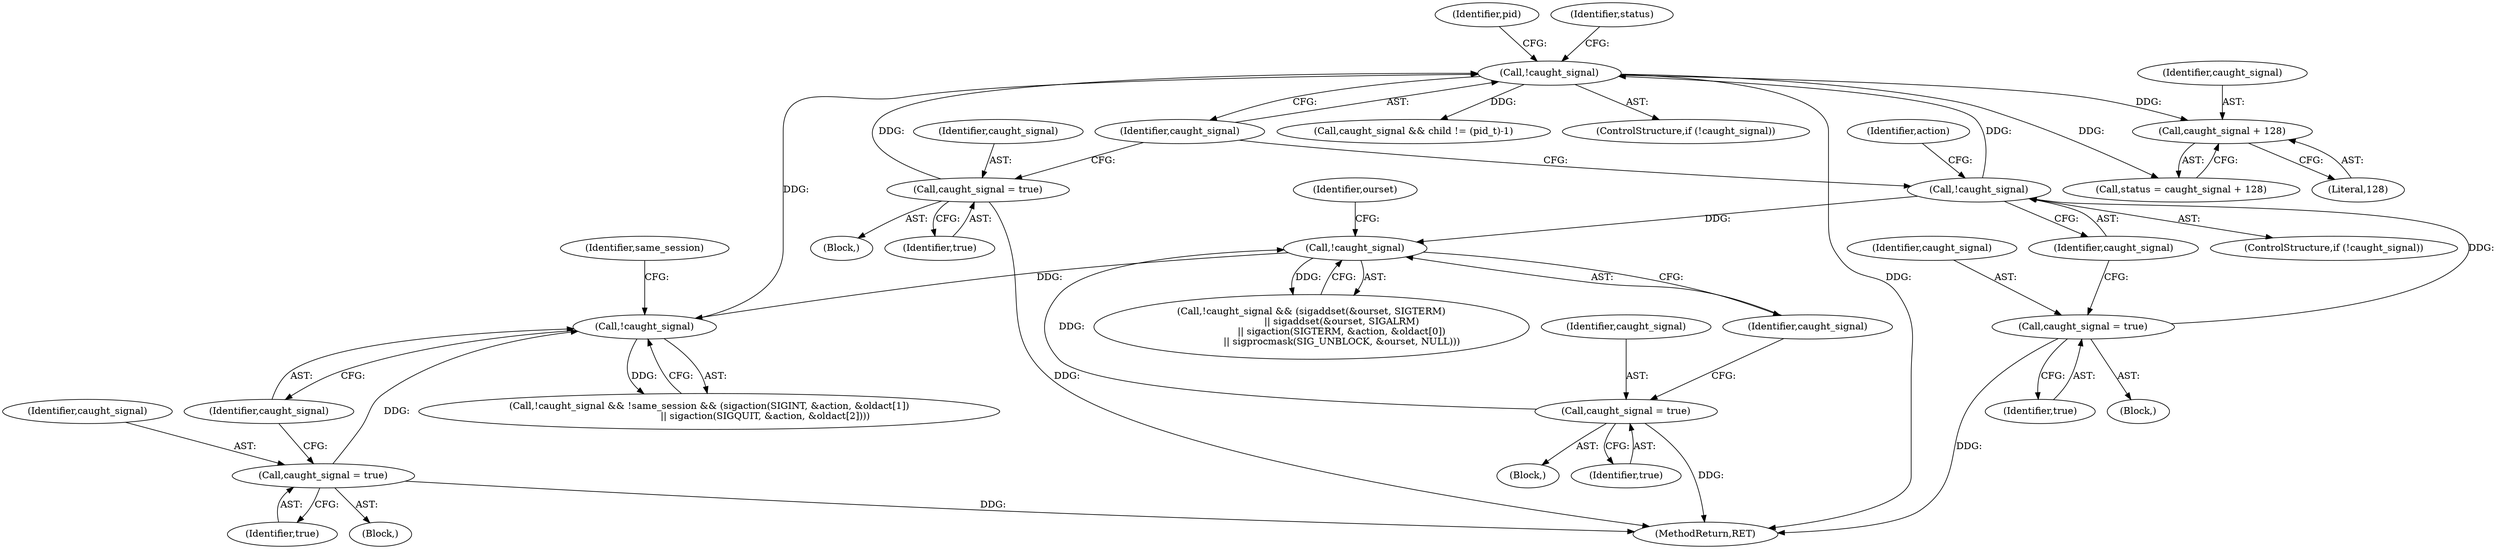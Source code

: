digraph "0_util-linux_dffab154d29a288aa171ff50263ecc8f2e14a891@API" {
"1000381" [label="(Call,caught_signal + 128)"];
"1000303" [label="(Call,!caught_signal)"];
"1000193" [label="(Call,!caught_signal)"];
"1000189" [label="(Call,caught_signal = true)"];
"1000273" [label="(Call,!caught_signal)"];
"1000238" [label="(Call,!caught_signal)"];
"1000233" [label="(Call,caught_signal = true)"];
"1000268" [label="(Call,caught_signal = true)"];
"1000299" [label="(Call,caught_signal = true)"];
"1000381" [label="(Call,caught_signal + 128)"];
"1000272" [label="(Call,!caught_signal && !same_session && (sigaction(SIGINT, &action, &oldact[1])\n                                     || sigaction(SIGQUIT, &action, &oldact[2])))"];
"1000237" [label="(Call,!caught_signal && (sigaddset(&ourset, SIGTERM)\n                    || sigaddset(&ourset, SIGALRM)\n                    || sigaction(SIGTERM, &action, &oldact[0])\n                    || sigprocmask(SIG_UNBLOCK, &ourset, NULL)))"];
"1000268" [label="(Call,caught_signal = true)"];
"1000235" [label="(Identifier,true)"];
"1000273" [label="(Call,!caught_signal)"];
"1000300" [label="(Identifier,caught_signal)"];
"1000301" [label="(Identifier,true)"];
"1000270" [label="(Identifier,true)"];
"1000192" [label="(ControlStructure,if (!caught_signal))"];
"1000233" [label="(Call,caught_signal = true)"];
"1000239" [label="(Identifier,caught_signal)"];
"1000383" [label="(Literal,128)"];
"1000471" [label="(MethodReturn,RET)"];
"1000190" [label="(Identifier,caught_signal)"];
"1000310" [label="(Identifier,pid)"];
"1000185" [label="(Block,)"];
"1000382" [label="(Identifier,caught_signal)"];
"1000229" [label="(Block,)"];
"1000274" [label="(Identifier,caught_signal)"];
"1000193" [label="(Call,!caught_signal)"];
"1000189" [label="(Call,caught_signal = true)"];
"1000238" [label="(Call,!caught_signal)"];
"1000199" [label="(Identifier,action)"];
"1000303" [label="(Call,!caught_signal)"];
"1000304" [label="(Identifier,caught_signal)"];
"1000393" [label="(Call,caught_signal && child != (pid_t)-1)"];
"1000234" [label="(Identifier,caught_signal)"];
"1000269" [label="(Identifier,caught_signal)"];
"1000191" [label="(Identifier,true)"];
"1000390" [label="(Identifier,status)"];
"1000295" [label="(Block,)"];
"1000264" [label="(Block,)"];
"1000277" [label="(Identifier,same_session)"];
"1000243" [label="(Identifier,ourset)"];
"1000302" [label="(ControlStructure,if (!caught_signal))"];
"1000299" [label="(Call,caught_signal = true)"];
"1000194" [label="(Identifier,caught_signal)"];
"1000379" [label="(Call,status = caught_signal + 128)"];
"1000381" -> "1000379"  [label="AST: "];
"1000381" -> "1000383"  [label="CFG: "];
"1000382" -> "1000381"  [label="AST: "];
"1000383" -> "1000381"  [label="AST: "];
"1000379" -> "1000381"  [label="CFG: "];
"1000303" -> "1000381"  [label="DDG: "];
"1000303" -> "1000302"  [label="AST: "];
"1000303" -> "1000304"  [label="CFG: "];
"1000304" -> "1000303"  [label="AST: "];
"1000310" -> "1000303"  [label="CFG: "];
"1000390" -> "1000303"  [label="CFG: "];
"1000303" -> "1000471"  [label="DDG: "];
"1000193" -> "1000303"  [label="DDG: "];
"1000273" -> "1000303"  [label="DDG: "];
"1000299" -> "1000303"  [label="DDG: "];
"1000303" -> "1000379"  [label="DDG: "];
"1000303" -> "1000393"  [label="DDG: "];
"1000193" -> "1000192"  [label="AST: "];
"1000193" -> "1000194"  [label="CFG: "];
"1000194" -> "1000193"  [label="AST: "];
"1000199" -> "1000193"  [label="CFG: "];
"1000304" -> "1000193"  [label="CFG: "];
"1000189" -> "1000193"  [label="DDG: "];
"1000193" -> "1000238"  [label="DDG: "];
"1000189" -> "1000185"  [label="AST: "];
"1000189" -> "1000191"  [label="CFG: "];
"1000190" -> "1000189"  [label="AST: "];
"1000191" -> "1000189"  [label="AST: "];
"1000194" -> "1000189"  [label="CFG: "];
"1000189" -> "1000471"  [label="DDG: "];
"1000273" -> "1000272"  [label="AST: "];
"1000273" -> "1000274"  [label="CFG: "];
"1000274" -> "1000273"  [label="AST: "];
"1000277" -> "1000273"  [label="CFG: "];
"1000272" -> "1000273"  [label="CFG: "];
"1000273" -> "1000272"  [label="DDG: "];
"1000238" -> "1000273"  [label="DDG: "];
"1000268" -> "1000273"  [label="DDG: "];
"1000238" -> "1000237"  [label="AST: "];
"1000238" -> "1000239"  [label="CFG: "];
"1000239" -> "1000238"  [label="AST: "];
"1000243" -> "1000238"  [label="CFG: "];
"1000237" -> "1000238"  [label="CFG: "];
"1000238" -> "1000237"  [label="DDG: "];
"1000233" -> "1000238"  [label="DDG: "];
"1000233" -> "1000229"  [label="AST: "];
"1000233" -> "1000235"  [label="CFG: "];
"1000234" -> "1000233"  [label="AST: "];
"1000235" -> "1000233"  [label="AST: "];
"1000239" -> "1000233"  [label="CFG: "];
"1000233" -> "1000471"  [label="DDG: "];
"1000268" -> "1000264"  [label="AST: "];
"1000268" -> "1000270"  [label="CFG: "];
"1000269" -> "1000268"  [label="AST: "];
"1000270" -> "1000268"  [label="AST: "];
"1000274" -> "1000268"  [label="CFG: "];
"1000268" -> "1000471"  [label="DDG: "];
"1000299" -> "1000295"  [label="AST: "];
"1000299" -> "1000301"  [label="CFG: "];
"1000300" -> "1000299"  [label="AST: "];
"1000301" -> "1000299"  [label="AST: "];
"1000304" -> "1000299"  [label="CFG: "];
"1000299" -> "1000471"  [label="DDG: "];
}
